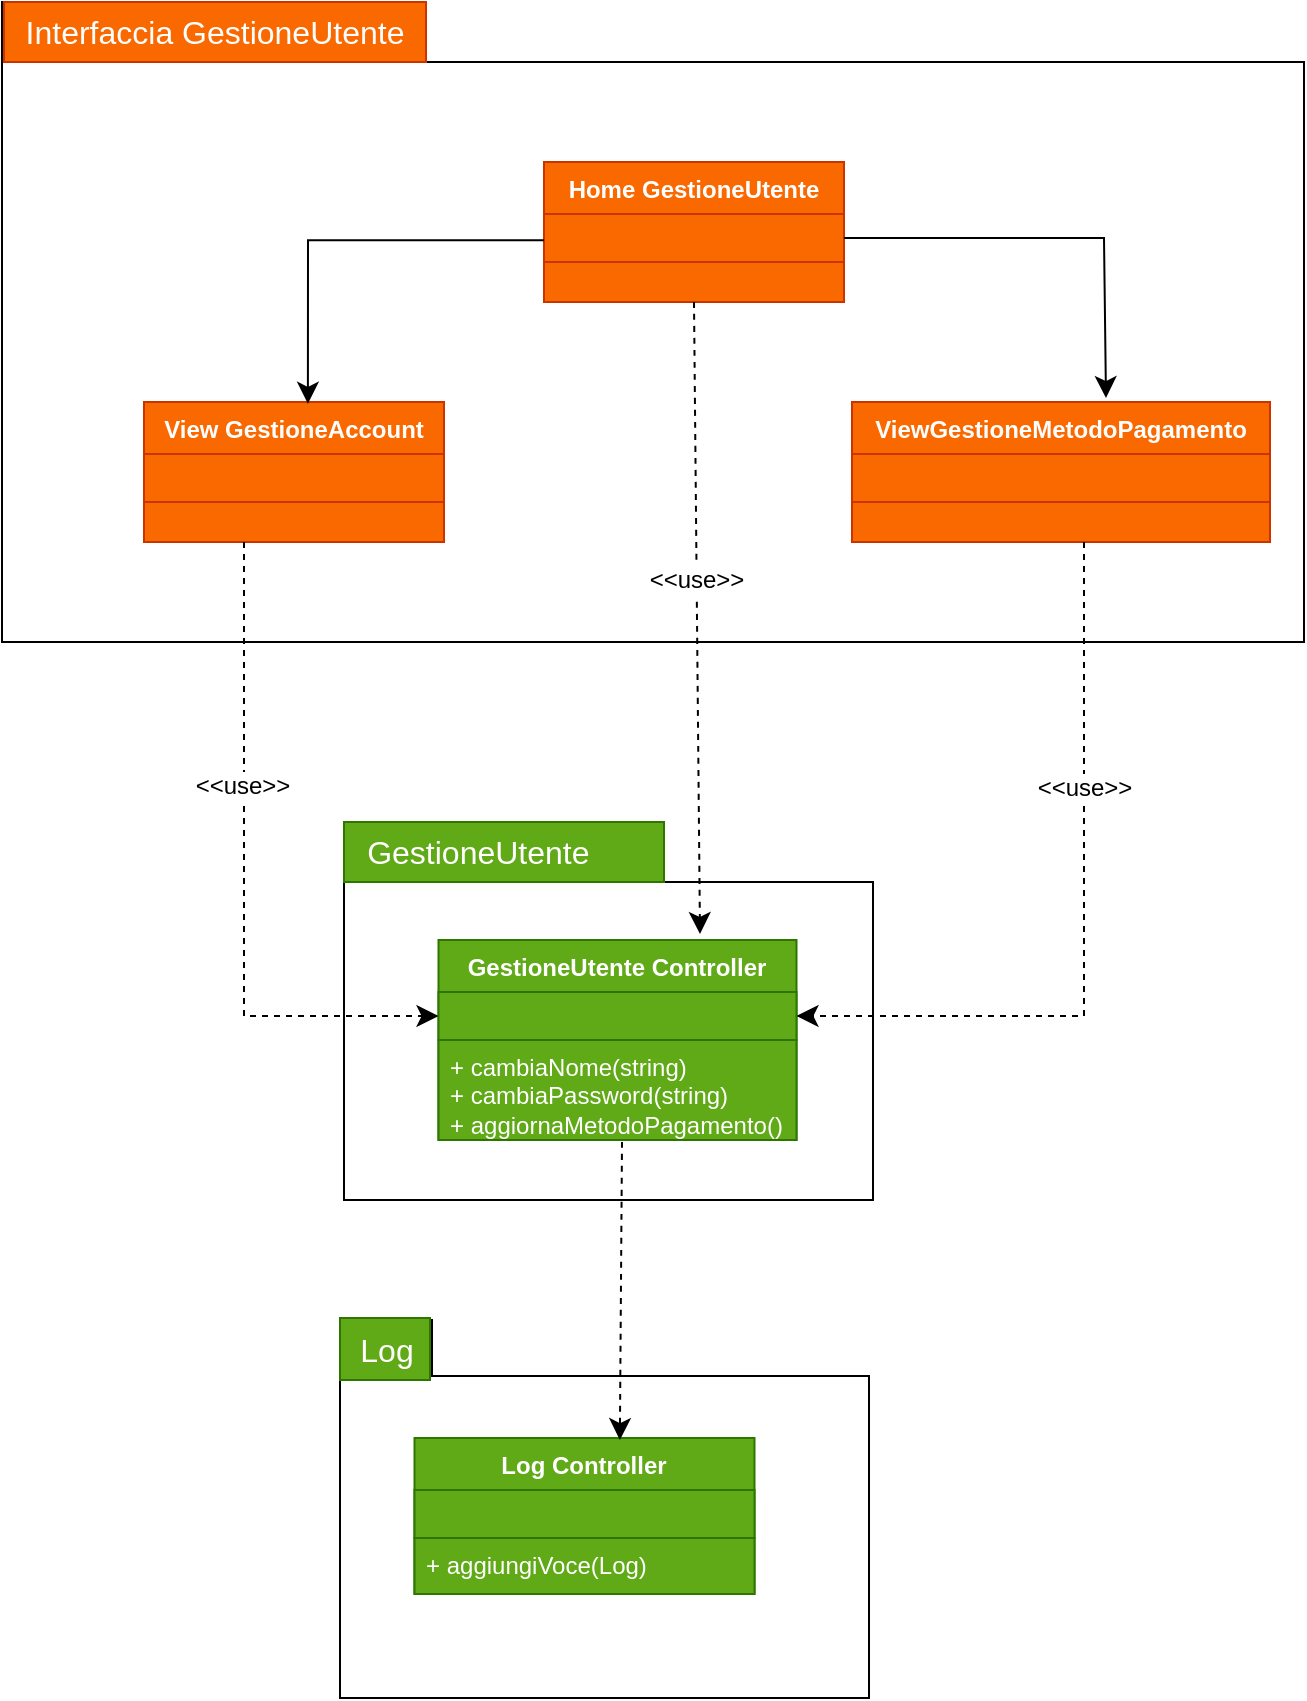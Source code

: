 <mxfile version="24.4.9" type="github">
  <diagram id="C5RBs43oDa-KdzZeNtuy" name="Page-1">
    <mxGraphModel dx="620" dy="805" grid="0" gridSize="10" guides="1" tooltips="1" connect="1" arrows="1" fold="1" page="1" pageScale="1" pageWidth="827" pageHeight="1169" math="0" shadow="0">
      <root>
        <mxCell id="WIyWlLk6GJQsqaUBKTNV-0" />
        <mxCell id="WIyWlLk6GJQsqaUBKTNV-1" parent="WIyWlLk6GJQsqaUBKTNV-0" />
        <mxCell id="I57wutEuGGv7QZFJ-WTR-0" value="" style="shape=folder;fontStyle=1;spacingTop=10;tabWidth=210;tabHeight=30;tabPosition=left;html=1;whiteSpace=wrap;" parent="WIyWlLk6GJQsqaUBKTNV-1" vertex="1">
          <mxGeometry x="19" y="230" width="651" height="320" as="geometry" />
        </mxCell>
        <mxCell id="I57wutEuGGv7QZFJ-WTR-24" value="&lt;font color=&quot;#ffffff&quot;&gt;Interfaccia GestioneUtente&lt;/font&gt;" style="text;strokeColor=#C73500;fillColor=#fa6800;html=1;align=center;verticalAlign=middle;whiteSpace=wrap;rounded=0;fontSize=16;fontColor=#000000;" parent="WIyWlLk6GJQsqaUBKTNV-1" vertex="1">
          <mxGeometry x="20" y="230" width="211" height="30" as="geometry" />
        </mxCell>
        <mxCell id="I57wutEuGGv7QZFJ-WTR-25" style="edgeStyle=none;curved=1;rounded=0;orthogonalLoop=1;jettySize=auto;html=1;exitX=0.5;exitY=0;exitDx=0;exitDy=0;fontSize=12;startSize=8;endSize=8;" parent="WIyWlLk6GJQsqaUBKTNV-1" edge="1">
          <mxGeometry relative="1" as="geometry">
            <mxPoint x="434" y="314" as="sourcePoint" />
            <mxPoint x="434" y="314" as="targetPoint" />
          </mxGeometry>
        </mxCell>
        <mxCell id="qMQlJpSZZ2h1YUX2fMPP-8" value="" style="shape=folder;fontStyle=1;spacingTop=10;tabWidth=156;tabHeight=30;tabPosition=left;html=1;whiteSpace=wrap;" parent="WIyWlLk6GJQsqaUBKTNV-1" vertex="1">
          <mxGeometry x="190" y="640" width="264.5" height="189" as="geometry" />
        </mxCell>
        <mxCell id="qMQlJpSZZ2h1YUX2fMPP-16" value="GestioneUtente&amp;nbsp;&amp;nbsp;&amp;nbsp;&amp;nbsp;&amp;nbsp;&amp;nbsp; " style="text;html=1;align=center;verticalAlign=middle;resizable=0;points=[];autosize=1;fontSize=16;fillColor=#60a917;fontColor=#ffffff;strokeColor=#2D7600;" parent="WIyWlLk6GJQsqaUBKTNV-1" vertex="1">
          <mxGeometry x="190" y="640" width="160" height="30" as="geometry" />
        </mxCell>
        <mxCell id="qMQlJpSZZ2h1YUX2fMPP-30" value="&lt;font color=&quot;#ffffff&quot;&gt;View GestioneAccount&lt;br&gt;&lt;/font&gt;" style="swimlane;fontStyle=1;align=center;verticalAlign=top;childLayout=stackLayout;horizontal=1;startSize=26;horizontalStack=0;resizeParent=1;resizeParentMax=0;resizeLast=0;collapsible=1;marginBottom=0;whiteSpace=wrap;html=1;fillColor=#fa6800;fontColor=#000000;strokeColor=#C73500;" parent="WIyWlLk6GJQsqaUBKTNV-1" vertex="1">
          <mxGeometry x="90" y="430" width="150" height="70" as="geometry" />
        </mxCell>
        <mxCell id="qMQlJpSZZ2h1YUX2fMPP-31" value="" style="text;strokeColor=#C73500;fillColor=#fa6800;align=left;verticalAlign=top;spacingLeft=4;spacingRight=4;overflow=hidden;rotatable=0;points=[[0,0.5],[1,0.5]];portConstraint=eastwest;whiteSpace=wrap;html=1;fontColor=#000000;" parent="qMQlJpSZZ2h1YUX2fMPP-30" vertex="1">
          <mxGeometry y="26" width="150" height="24" as="geometry" />
        </mxCell>
        <mxCell id="qMQlJpSZZ2h1YUX2fMPP-32" value="" style="line;strokeWidth=1;fillColor=#fa6800;align=left;verticalAlign=middle;spacingTop=-1;spacingLeft=3;spacingRight=3;rotatable=0;labelPosition=right;points=[];portConstraint=eastwest;strokeColor=#FF8000;fontColor=#000000;" parent="qMQlJpSZZ2h1YUX2fMPP-30" vertex="1">
          <mxGeometry y="50" width="150" as="geometry" />
        </mxCell>
        <mxCell id="qMQlJpSZZ2h1YUX2fMPP-33" value="&lt;div&gt;&lt;br&gt;&lt;/div&gt;&lt;div&gt;&lt;br&gt;&lt;/div&gt;" style="text;strokeColor=#C73500;fillColor=#fa6800;align=left;verticalAlign=top;spacingLeft=4;spacingRight=4;overflow=hidden;rotatable=0;points=[[0,0.5],[1,0.5]];portConstraint=eastwest;whiteSpace=wrap;html=1;fontColor=#000000;" parent="qMQlJpSZZ2h1YUX2fMPP-30" vertex="1">
          <mxGeometry y="50" width="150" height="20" as="geometry" />
        </mxCell>
        <mxCell id="qMQlJpSZZ2h1YUX2fMPP-35" value="&lt;font color=&quot;#ffffff&quot;&gt;ViewGestioneMetodoPagamento&lt;/font&gt;" style="swimlane;fontStyle=1;align=center;verticalAlign=top;childLayout=stackLayout;horizontal=1;startSize=26;horizontalStack=0;resizeParent=1;resizeParentMax=0;resizeLast=0;collapsible=1;marginBottom=0;whiteSpace=wrap;html=1;fillColor=#fa6800;fontColor=#000000;strokeColor=#C73500;" parent="WIyWlLk6GJQsqaUBKTNV-1" vertex="1">
          <mxGeometry x="444" y="430" width="209" height="70" as="geometry" />
        </mxCell>
        <mxCell id="qMQlJpSZZ2h1YUX2fMPP-36" value="" style="text;strokeColor=#C73500;fillColor=#fa6800;align=left;verticalAlign=top;spacingLeft=4;spacingRight=4;overflow=hidden;rotatable=0;points=[[0,0.5],[1,0.5]];portConstraint=eastwest;whiteSpace=wrap;html=1;fontColor=#000000;" parent="qMQlJpSZZ2h1YUX2fMPP-35" vertex="1">
          <mxGeometry y="26" width="209" height="24" as="geometry" />
        </mxCell>
        <mxCell id="qMQlJpSZZ2h1YUX2fMPP-37" value="" style="line;strokeWidth=1;fillColor=#fa6800;align=left;verticalAlign=middle;spacingTop=-1;spacingLeft=3;spacingRight=3;rotatable=0;labelPosition=right;points=[];portConstraint=eastwest;strokeColor=#FF8000;fontColor=#000000;" parent="qMQlJpSZZ2h1YUX2fMPP-35" vertex="1">
          <mxGeometry y="50" width="209" as="geometry" />
        </mxCell>
        <mxCell id="qMQlJpSZZ2h1YUX2fMPP-38" value="&lt;div&gt;&lt;br&gt;&lt;/div&gt;&lt;div&gt;&lt;br&gt;&lt;/div&gt;" style="text;strokeColor=#C73500;fillColor=#fa6800;align=left;verticalAlign=top;spacingLeft=4;spacingRight=4;overflow=hidden;rotatable=0;points=[[0,0.5],[1,0.5]];portConstraint=eastwest;whiteSpace=wrap;html=1;fontColor=#000000;" parent="qMQlJpSZZ2h1YUX2fMPP-35" vertex="1">
          <mxGeometry y="50" width="209" height="20" as="geometry" />
        </mxCell>
        <mxCell id="qMQlJpSZZ2h1YUX2fMPP-39" value="&lt;font color=&quot;#ffffff&quot;&gt;Home GestioneUtente&lt;br&gt;&lt;/font&gt;" style="swimlane;fontStyle=1;align=center;verticalAlign=top;childLayout=stackLayout;horizontal=1;startSize=26;horizontalStack=0;resizeParent=1;resizeParentMax=0;resizeLast=0;collapsible=1;marginBottom=0;whiteSpace=wrap;html=1;fillColor=#fa6800;fontColor=#000000;strokeColor=#C73500;" parent="WIyWlLk6GJQsqaUBKTNV-1" vertex="1">
          <mxGeometry x="290" y="310" width="150" height="70" as="geometry" />
        </mxCell>
        <mxCell id="qMQlJpSZZ2h1YUX2fMPP-40" value="" style="text;strokeColor=#C73500;fillColor=#fa6800;align=left;verticalAlign=top;spacingLeft=4;spacingRight=4;overflow=hidden;rotatable=0;points=[[0,0.5],[1,0.5]];portConstraint=eastwest;whiteSpace=wrap;html=1;fontColor=#000000;" parent="qMQlJpSZZ2h1YUX2fMPP-39" vertex="1">
          <mxGeometry y="26" width="150" height="24" as="geometry" />
        </mxCell>
        <mxCell id="qMQlJpSZZ2h1YUX2fMPP-41" value="" style="line;strokeWidth=1;fillColor=#fa6800;align=left;verticalAlign=middle;spacingTop=-1;spacingLeft=3;spacingRight=3;rotatable=0;labelPosition=right;points=[];portConstraint=eastwest;strokeColor=#FF8000;fontColor=#000000;" parent="qMQlJpSZZ2h1YUX2fMPP-39" vertex="1">
          <mxGeometry y="50" width="150" as="geometry" />
        </mxCell>
        <mxCell id="qMQlJpSZZ2h1YUX2fMPP-42" value="&lt;div&gt;&lt;br&gt;&lt;/div&gt;&lt;div&gt;&lt;br&gt;&lt;/div&gt;" style="text;strokeColor=#C73500;fillColor=#fa6800;align=left;verticalAlign=top;spacingLeft=4;spacingRight=4;overflow=hidden;rotatable=0;points=[[0,0.5],[1,0.5]];portConstraint=eastwest;whiteSpace=wrap;html=1;fontColor=#000000;" parent="qMQlJpSZZ2h1YUX2fMPP-39" vertex="1">
          <mxGeometry y="50" width="150" height="20" as="geometry" />
        </mxCell>
        <mxCell id="qMQlJpSZZ2h1YUX2fMPP-43" value="&lt;font color=&quot;#ffffff&quot;&gt;GestioneUtente Controller&lt;br&gt;&lt;/font&gt;" style="swimlane;fontStyle=1;align=center;verticalAlign=top;childLayout=stackLayout;horizontal=1;startSize=26;horizontalStack=0;resizeParent=1;resizeParentMax=0;resizeLast=0;collapsible=1;marginBottom=0;whiteSpace=wrap;html=1;fillColor=#60a917;fontColor=#ffffff;strokeColor=#2D7600;" parent="WIyWlLk6GJQsqaUBKTNV-1" vertex="1">
          <mxGeometry x="237.25" y="699" width="179" height="100" as="geometry" />
        </mxCell>
        <mxCell id="qMQlJpSZZ2h1YUX2fMPP-44" value="" style="text;strokeColor=#2D7600;fillColor=#60a917;align=left;verticalAlign=top;spacingLeft=4;spacingRight=4;overflow=hidden;rotatable=0;points=[[0,0.5],[1,0.5]];portConstraint=eastwest;whiteSpace=wrap;html=1;fontColor=#ffffff;" parent="qMQlJpSZZ2h1YUX2fMPP-43" vertex="1">
          <mxGeometry y="26" width="179" height="24" as="geometry" />
        </mxCell>
        <mxCell id="qMQlJpSZZ2h1YUX2fMPP-45" value="" style="line;strokeWidth=1;fillColor=#fa6800;align=left;verticalAlign=middle;spacingTop=-1;spacingLeft=3;spacingRight=3;rotatable=0;labelPosition=right;points=[];portConstraint=eastwest;strokeColor=#FF8000;fontColor=#000000;" parent="qMQlJpSZZ2h1YUX2fMPP-43" vertex="1">
          <mxGeometry y="50" width="179" as="geometry" />
        </mxCell>
        <mxCell id="qMQlJpSZZ2h1YUX2fMPP-46" value="&lt;div&gt;+ cambiaNome(string)&lt;/div&gt;&lt;div&gt;+ cambiaPassword(string)&lt;br&gt;&lt;/div&gt;&lt;div&gt;+ aggiornaMetodoPagamento()&lt;br&gt;&lt;/div&gt;" style="text;strokeColor=#2D7600;fillColor=#60a917;align=left;verticalAlign=top;spacingLeft=4;spacingRight=4;overflow=hidden;rotatable=0;points=[[0,0.5],[1,0.5]];portConstraint=eastwest;whiteSpace=wrap;html=1;fontColor=#ffffff;" parent="qMQlJpSZZ2h1YUX2fMPP-43" vertex="1">
          <mxGeometry y="50" width="179" height="50" as="geometry" />
        </mxCell>
        <mxCell id="qMQlJpSZZ2h1YUX2fMPP-47" style="edgeStyle=none;curved=1;rounded=0;orthogonalLoop=1;jettySize=auto;html=1;exitX=0.5;exitY=1;exitDx=0;exitDy=0;fontSize=12;startSize=8;endSize=8;dashed=1;" parent="WIyWlLk6GJQsqaUBKTNV-1" source="qMQlJpSZZ2h1YUX2fMPP-39" edge="1">
          <mxGeometry relative="1" as="geometry">
            <mxPoint x="368" y="696" as="targetPoint" />
          </mxGeometry>
        </mxCell>
        <mxCell id="qMQlJpSZZ2h1YUX2fMPP-55" value="&amp;lt;&amp;lt;use&amp;gt;&amp;gt;" style="edgeLabel;html=1;align=center;verticalAlign=middle;resizable=0;points=[];fontSize=12;" parent="qMQlJpSZZ2h1YUX2fMPP-47" vertex="1" connectable="0">
          <mxGeometry x="-0.354" y="5" relative="1" as="geometry">
            <mxPoint x="-5" y="37" as="offset" />
          </mxGeometry>
        </mxCell>
        <mxCell id="qMQlJpSZZ2h1YUX2fMPP-49" style="edgeStyle=none;curved=0;rounded=0;orthogonalLoop=1;jettySize=auto;html=1;exitX=0.5;exitY=1;exitDx=0;exitDy=0;fontSize=12;startSize=8;endSize=8;entryX=0;entryY=0.25;entryDx=0;entryDy=0;dashed=1;strokeColor=none;" parent="WIyWlLk6GJQsqaUBKTNV-1" target="qMQlJpSZZ2h1YUX2fMPP-43" edge="1">
          <mxGeometry relative="1" as="geometry">
            <mxPoint x="110" y="500" as="sourcePoint" />
            <mxPoint x="110" y="819" as="targetPoint" />
            <Array as="points">
              <mxPoint x="110" y="720" />
            </Array>
          </mxGeometry>
        </mxCell>
        <mxCell id="qMQlJpSZZ2h1YUX2fMPP-50" style="edgeStyle=none;curved=0;rounded=0;orthogonalLoop=1;jettySize=auto;html=1;exitX=0.5;exitY=1;exitDx=0;exitDy=0;fontSize=12;startSize=8;endSize=8;dashed=1;" parent="WIyWlLk6GJQsqaUBKTNV-1" target="qMQlJpSZZ2h1YUX2fMPP-44" edge="1">
          <mxGeometry relative="1" as="geometry">
            <mxPoint x="140" y="500" as="sourcePoint" />
            <mxPoint x="140" y="880" as="targetPoint" />
            <Array as="points">
              <mxPoint x="140" y="737" />
            </Array>
          </mxGeometry>
        </mxCell>
        <mxCell id="qMQlJpSZZ2h1YUX2fMPP-56" value="&amp;lt;&amp;lt;use&amp;gt;&amp;gt;" style="edgeLabel;html=1;align=center;verticalAlign=middle;resizable=0;points=[];fontSize=12;" parent="qMQlJpSZZ2h1YUX2fMPP-50" vertex="1" connectable="0">
          <mxGeometry x="-0.272" y="-1" relative="1" as="geometry">
            <mxPoint as="offset" />
          </mxGeometry>
        </mxCell>
        <mxCell id="qMQlJpSZZ2h1YUX2fMPP-51" style="edgeStyle=none;curved=0;rounded=0;orthogonalLoop=1;jettySize=auto;html=1;exitX=0.5;exitY=1;exitDx=0;exitDy=0;fontSize=12;startSize=8;endSize=8;dashed=1;entryX=1;entryY=0.5;entryDx=0;entryDy=0;" parent="WIyWlLk6GJQsqaUBKTNV-1" target="qMQlJpSZZ2h1YUX2fMPP-44" edge="1">
          <mxGeometry relative="1" as="geometry">
            <mxPoint x="560" y="500" as="sourcePoint" />
            <mxPoint x="657" y="737" as="targetPoint" />
            <Array as="points">
              <mxPoint x="560" y="737" />
            </Array>
          </mxGeometry>
        </mxCell>
        <mxCell id="qMQlJpSZZ2h1YUX2fMPP-54" value="&amp;lt;&amp;lt;use&amp;gt;&amp;gt;" style="edgeLabel;html=1;align=center;verticalAlign=middle;resizable=0;points=[];fontSize=12;" parent="qMQlJpSZZ2h1YUX2fMPP-51" vertex="1" connectable="0">
          <mxGeometry x="-0.353" relative="1" as="geometry">
            <mxPoint as="offset" />
          </mxGeometry>
        </mxCell>
        <mxCell id="qMQlJpSZZ2h1YUX2fMPP-52" style="edgeStyle=none;curved=0;rounded=0;orthogonalLoop=1;jettySize=auto;html=1;exitX=1;exitY=0.5;exitDx=0;exitDy=0;fontSize=12;startSize=8;endSize=8;" parent="WIyWlLk6GJQsqaUBKTNV-1" source="qMQlJpSZZ2h1YUX2fMPP-40" edge="1">
          <mxGeometry relative="1" as="geometry">
            <mxPoint x="571" y="428" as="targetPoint" />
            <Array as="points">
              <mxPoint x="570" y="348" />
            </Array>
          </mxGeometry>
        </mxCell>
        <mxCell id="qMQlJpSZZ2h1YUX2fMPP-53" style="edgeStyle=none;curved=0;rounded=0;orthogonalLoop=1;jettySize=auto;html=1;fontSize=12;startSize=8;endSize=8;entryX=0.613;entryY=0.025;entryDx=0;entryDy=0;entryPerimeter=0;" parent="WIyWlLk6GJQsqaUBKTNV-1" edge="1">
          <mxGeometry relative="1" as="geometry">
            <mxPoint x="290" y="349.13" as="sourcePoint" />
            <mxPoint x="171.95" y="430.88" as="targetPoint" />
            <Array as="points">
              <mxPoint x="172" y="349.13" />
            </Array>
          </mxGeometry>
        </mxCell>
        <mxCell id="wQEvevjcP_nHAKgSfiP8-0" value="" style="shape=folder;fontStyle=1;spacingTop=10;tabWidth=46;tabHeight=28;tabPosition=left;html=1;whiteSpace=wrap;" vertex="1" parent="WIyWlLk6GJQsqaUBKTNV-1">
          <mxGeometry x="188" y="889" width="264.5" height="189" as="geometry" />
        </mxCell>
        <mxCell id="wQEvevjcP_nHAKgSfiP8-1" value="Log" style="text;html=1;align=center;verticalAlign=middle;resizable=0;points=[];autosize=1;fontSize=16;fillColor=#60a917;fontColor=#ffffff;strokeColor=#2D7600;" vertex="1" parent="WIyWlLk6GJQsqaUBKTNV-1">
          <mxGeometry x="188" y="888" width="45" height="31" as="geometry" />
        </mxCell>
        <mxCell id="wQEvevjcP_nHAKgSfiP8-2" value="Log Controller" style="swimlane;fontStyle=1;align=center;verticalAlign=top;childLayout=stackLayout;horizontal=1;startSize=26;horizontalStack=0;resizeParent=1;resizeParentMax=0;resizeLast=0;collapsible=1;marginBottom=0;whiteSpace=wrap;html=1;fillColor=#60a917;fontColor=#ffffff;strokeColor=#2D7600;" vertex="1" parent="WIyWlLk6GJQsqaUBKTNV-1">
          <mxGeometry x="225.25" y="948" width="170" height="78" as="geometry" />
        </mxCell>
        <mxCell id="wQEvevjcP_nHAKgSfiP8-3" value="" style="text;strokeColor=#2D7600;fillColor=#60a917;align=left;verticalAlign=top;spacingLeft=4;spacingRight=4;overflow=hidden;rotatable=0;points=[[0,0.5],[1,0.5]];portConstraint=eastwest;whiteSpace=wrap;html=1;fontColor=#ffffff;" vertex="1" parent="wQEvevjcP_nHAKgSfiP8-2">
          <mxGeometry y="26" width="170" height="24" as="geometry" />
        </mxCell>
        <mxCell id="wQEvevjcP_nHAKgSfiP8-4" value="" style="line;strokeWidth=1;fillColor=#fa6800;align=left;verticalAlign=middle;spacingTop=-1;spacingLeft=3;spacingRight=3;rotatable=0;labelPosition=right;points=[];portConstraint=eastwest;strokeColor=#FF8000;fontColor=#000000;" vertex="1" parent="wQEvevjcP_nHAKgSfiP8-2">
          <mxGeometry y="50" width="170" as="geometry" />
        </mxCell>
        <mxCell id="wQEvevjcP_nHAKgSfiP8-5" value="+ aggiungiVoce(Log)" style="text;strokeColor=#2D7600;fillColor=#60a917;align=left;verticalAlign=top;spacingLeft=4;spacingRight=4;overflow=hidden;rotatable=0;points=[[0,0.5],[1,0.5]];portConstraint=eastwest;whiteSpace=wrap;html=1;fontColor=#ffffff;" vertex="1" parent="wQEvevjcP_nHAKgSfiP8-2">
          <mxGeometry y="50" width="170" height="28" as="geometry" />
        </mxCell>
        <mxCell id="wQEvevjcP_nHAKgSfiP8-6" style="edgeStyle=none;curved=1;rounded=0;orthogonalLoop=1;jettySize=auto;html=1;entryX=0.604;entryY=0.013;entryDx=0;entryDy=0;entryPerimeter=0;fontSize=12;startSize=8;endSize=8;dashed=1;" edge="1" parent="WIyWlLk6GJQsqaUBKTNV-1" target="wQEvevjcP_nHAKgSfiP8-2">
          <mxGeometry relative="1" as="geometry">
            <mxPoint x="329" y="800" as="sourcePoint" />
          </mxGeometry>
        </mxCell>
      </root>
    </mxGraphModel>
  </diagram>
</mxfile>
